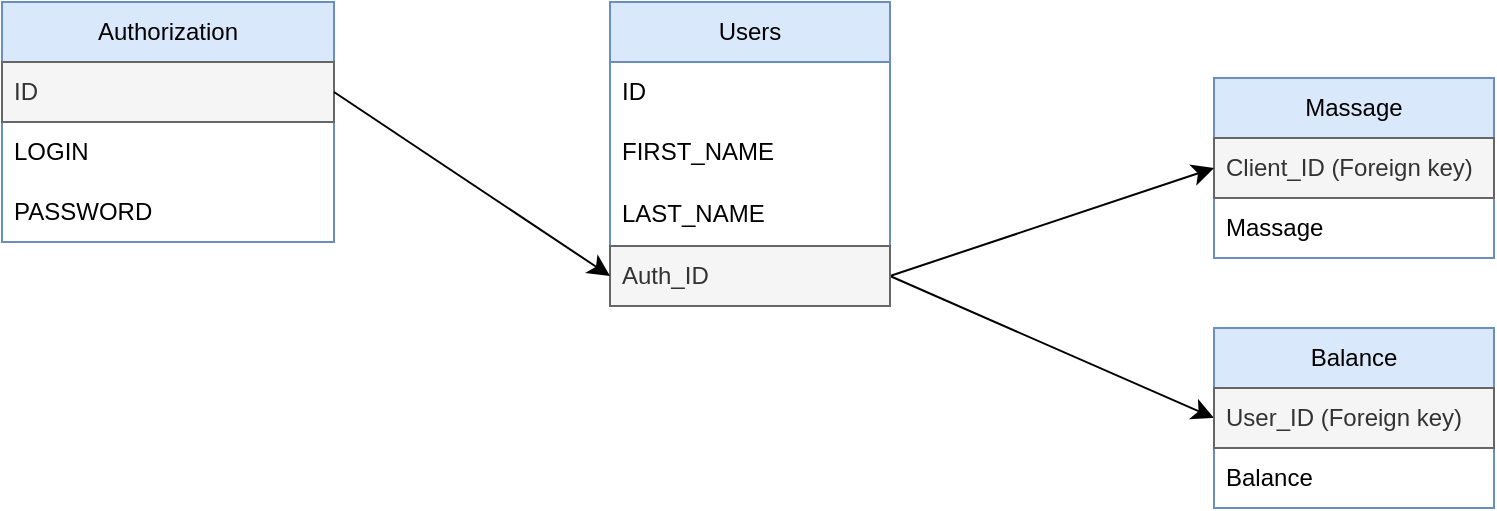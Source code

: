 <mxfile version="24.7.13">
  <diagram name="Page-1" id="kEfgAYSs4FHf658l3F-P">
    <mxGraphModel dx="1386" dy="841" grid="0" gridSize="10" guides="1" tooltips="1" connect="1" arrows="1" fold="1" page="1" pageScale="1" pageWidth="3300" pageHeight="4681" math="0" shadow="0">
      <root>
        <mxCell id="0" />
        <mxCell id="1" parent="0" />
        <mxCell id="njtFuP-jJVBL_cVE-IeT-233" value="Authorization" style="swimlane;fontStyle=0;childLayout=stackLayout;horizontal=1;startSize=30;horizontalStack=0;resizeParent=1;resizeParentMax=0;resizeLast=0;collapsible=1;marginBottom=0;whiteSpace=wrap;html=1;fillColor=#dae8fc;strokeColor=#6c8ebf;" vertex="1" parent="1">
          <mxGeometry x="134" y="209" width="166" height="120" as="geometry">
            <mxRectangle x="134" y="209" width="105" height="30" as="alternateBounds" />
          </mxGeometry>
        </mxCell>
        <mxCell id="njtFuP-jJVBL_cVE-IeT-234" value="ID" style="text;strokeColor=#666666;fillColor=#f5f5f5;align=left;verticalAlign=middle;spacingLeft=4;spacingRight=4;overflow=hidden;points=[[0,0.5],[1,0.5]];portConstraint=eastwest;rotatable=0;whiteSpace=wrap;html=1;fontColor=#333333;" vertex="1" parent="njtFuP-jJVBL_cVE-IeT-233">
          <mxGeometry y="30" width="166" height="30" as="geometry" />
        </mxCell>
        <mxCell id="njtFuP-jJVBL_cVE-IeT-235" value="LOGIN" style="text;strokeColor=none;fillColor=none;align=left;verticalAlign=middle;spacingLeft=4;spacingRight=4;overflow=hidden;points=[[0,0.5],[1,0.5]];portConstraint=eastwest;rotatable=0;whiteSpace=wrap;html=1;" vertex="1" parent="njtFuP-jJVBL_cVE-IeT-233">
          <mxGeometry y="60" width="166" height="30" as="geometry" />
        </mxCell>
        <mxCell id="njtFuP-jJVBL_cVE-IeT-236" value="PASSWORD" style="text;strokeColor=none;fillColor=none;align=left;verticalAlign=middle;spacingLeft=4;spacingRight=4;overflow=hidden;points=[[0,0.5],[1,0.5]];portConstraint=eastwest;rotatable=0;whiteSpace=wrap;html=1;" vertex="1" parent="njtFuP-jJVBL_cVE-IeT-233">
          <mxGeometry y="90" width="166" height="30" as="geometry" />
        </mxCell>
        <mxCell id="njtFuP-jJVBL_cVE-IeT-238" value="Users" style="swimlane;fontStyle=0;childLayout=stackLayout;horizontal=1;startSize=30;horizontalStack=0;resizeParent=1;resizeParentMax=0;resizeLast=0;collapsible=1;marginBottom=0;whiteSpace=wrap;html=1;fillColor=#dae8fc;strokeColor=#6c8ebf;" vertex="1" parent="1">
          <mxGeometry x="438" y="209" width="140" height="122" as="geometry" />
        </mxCell>
        <mxCell id="njtFuP-jJVBL_cVE-IeT-239" value="ID" style="text;strokeColor=none;fillColor=none;align=left;verticalAlign=middle;spacingLeft=4;spacingRight=4;overflow=hidden;points=[[0,0.5],[1,0.5]];portConstraint=eastwest;rotatable=0;whiteSpace=wrap;html=1;" vertex="1" parent="njtFuP-jJVBL_cVE-IeT-238">
          <mxGeometry y="30" width="140" height="30" as="geometry" />
        </mxCell>
        <mxCell id="njtFuP-jJVBL_cVE-IeT-240" value="FIRST_NAME" style="text;strokeColor=none;fillColor=none;align=left;verticalAlign=middle;spacingLeft=4;spacingRight=4;overflow=hidden;points=[[0,0.5],[1,0.5]];portConstraint=eastwest;rotatable=0;whiteSpace=wrap;html=1;" vertex="1" parent="njtFuP-jJVBL_cVE-IeT-238">
          <mxGeometry y="60" width="140" height="30" as="geometry" />
        </mxCell>
        <mxCell id="njtFuP-jJVBL_cVE-IeT-241" value="LAST_NAME" style="text;strokeColor=none;fillColor=none;align=left;verticalAlign=middle;spacingLeft=4;spacingRight=4;overflow=hidden;points=[[0,0.5],[1,0.5]];portConstraint=eastwest;rotatable=0;whiteSpace=wrap;html=1;" vertex="1" parent="njtFuP-jJVBL_cVE-IeT-238">
          <mxGeometry y="90" width="140" height="32" as="geometry" />
        </mxCell>
        <mxCell id="njtFuP-jJVBL_cVE-IeT-243" value="Massage" style="swimlane;fontStyle=0;childLayout=stackLayout;horizontal=1;startSize=30;horizontalStack=0;resizeParent=1;resizeParentMax=0;resizeLast=0;collapsible=1;marginBottom=0;whiteSpace=wrap;html=1;fillColor=#dae8fc;strokeColor=#6c8ebf;" vertex="1" parent="1">
          <mxGeometry x="740" y="247" width="140" height="90" as="geometry" />
        </mxCell>
        <mxCell id="njtFuP-jJVBL_cVE-IeT-244" value="Client_ID (Foreign key)" style="text;strokeColor=#666666;fillColor=#f5f5f5;align=left;verticalAlign=middle;spacingLeft=4;spacingRight=4;overflow=hidden;points=[[0,0.5],[1,0.5]];portConstraint=eastwest;rotatable=0;whiteSpace=wrap;html=1;fontColor=#333333;" vertex="1" parent="njtFuP-jJVBL_cVE-IeT-243">
          <mxGeometry y="30" width="140" height="30" as="geometry" />
        </mxCell>
        <mxCell id="njtFuP-jJVBL_cVE-IeT-245" value="Massage" style="text;strokeColor=none;fillColor=none;align=left;verticalAlign=middle;spacingLeft=4;spacingRight=4;overflow=hidden;points=[[0,0.5],[1,0.5]];portConstraint=eastwest;rotatable=0;whiteSpace=wrap;html=1;" vertex="1" parent="njtFuP-jJVBL_cVE-IeT-243">
          <mxGeometry y="60" width="140" height="30" as="geometry" />
        </mxCell>
        <mxCell id="njtFuP-jJVBL_cVE-IeT-254" style="edgeStyle=none;curved=1;rounded=0;orthogonalLoop=1;jettySize=auto;html=1;exitX=1;exitY=0.5;exitDx=0;exitDy=0;entryX=0;entryY=0.5;entryDx=0;entryDy=0;fontSize=12;startSize=8;endSize=8;" edge="1" parent="1" source="njtFuP-jJVBL_cVE-IeT-246" target="njtFuP-jJVBL_cVE-IeT-243">
          <mxGeometry relative="1" as="geometry" />
        </mxCell>
        <mxCell id="njtFuP-jJVBL_cVE-IeT-255" style="edgeStyle=none;curved=1;rounded=0;orthogonalLoop=1;jettySize=auto;html=1;exitX=1;exitY=0.5;exitDx=0;exitDy=0;entryX=0;entryY=0.5;entryDx=0;entryDy=0;fontSize=12;startSize=8;endSize=8;" edge="1" parent="1" source="njtFuP-jJVBL_cVE-IeT-246" target="njtFuP-jJVBL_cVE-IeT-249">
          <mxGeometry relative="1" as="geometry" />
        </mxCell>
        <mxCell id="njtFuP-jJVBL_cVE-IeT-246" value="Auth_ID" style="text;align=left;verticalAlign=middle;spacingLeft=4;spacingRight=4;overflow=hidden;points=[[0,0.5],[1,0.5]];portConstraint=eastwest;rotatable=0;whiteSpace=wrap;html=1;fillColor=#f5f5f5;fontColor=#333333;strokeColor=#666666;" vertex="1" parent="1">
          <mxGeometry x="438" y="331" width="140" height="30" as="geometry" />
        </mxCell>
        <mxCell id="njtFuP-jJVBL_cVE-IeT-248" value="Balance" style="swimlane;fontStyle=0;childLayout=stackLayout;horizontal=1;startSize=30;horizontalStack=0;resizeParent=1;resizeParentMax=0;resizeLast=0;collapsible=1;marginBottom=0;whiteSpace=wrap;html=1;fillColor=#dae8fc;strokeColor=#6c8ebf;" vertex="1" parent="1">
          <mxGeometry x="740" y="372" width="140" height="90" as="geometry" />
        </mxCell>
        <mxCell id="njtFuP-jJVBL_cVE-IeT-249" value="User_ID&amp;nbsp;&lt;span style=&quot;color: rgb(51, 51, 51);&quot;&gt;(Foreign key)&lt;/span&gt;" style="text;strokeColor=#666666;fillColor=#f5f5f5;align=left;verticalAlign=middle;spacingLeft=4;spacingRight=4;overflow=hidden;points=[[0,0.5],[1,0.5]];portConstraint=eastwest;rotatable=0;whiteSpace=wrap;html=1;fontColor=#333333;" vertex="1" parent="njtFuP-jJVBL_cVE-IeT-248">
          <mxGeometry y="30" width="140" height="30" as="geometry" />
        </mxCell>
        <mxCell id="njtFuP-jJVBL_cVE-IeT-250" value="Balance" style="text;strokeColor=none;fillColor=none;align=left;verticalAlign=middle;spacingLeft=4;spacingRight=4;overflow=hidden;points=[[0,0.5],[1,0.5]];portConstraint=eastwest;rotatable=0;whiteSpace=wrap;html=1;" vertex="1" parent="njtFuP-jJVBL_cVE-IeT-248">
          <mxGeometry y="60" width="140" height="30" as="geometry" />
        </mxCell>
        <mxCell id="njtFuP-jJVBL_cVE-IeT-253" style="edgeStyle=none;curved=1;rounded=0;orthogonalLoop=1;jettySize=auto;html=1;exitX=1;exitY=0.5;exitDx=0;exitDy=0;entryX=0;entryY=0.5;entryDx=0;entryDy=0;fontSize=12;startSize=8;endSize=8;" edge="1" parent="1" source="njtFuP-jJVBL_cVE-IeT-234" target="njtFuP-jJVBL_cVE-IeT-246">
          <mxGeometry relative="1" as="geometry" />
        </mxCell>
      </root>
    </mxGraphModel>
  </diagram>
</mxfile>
